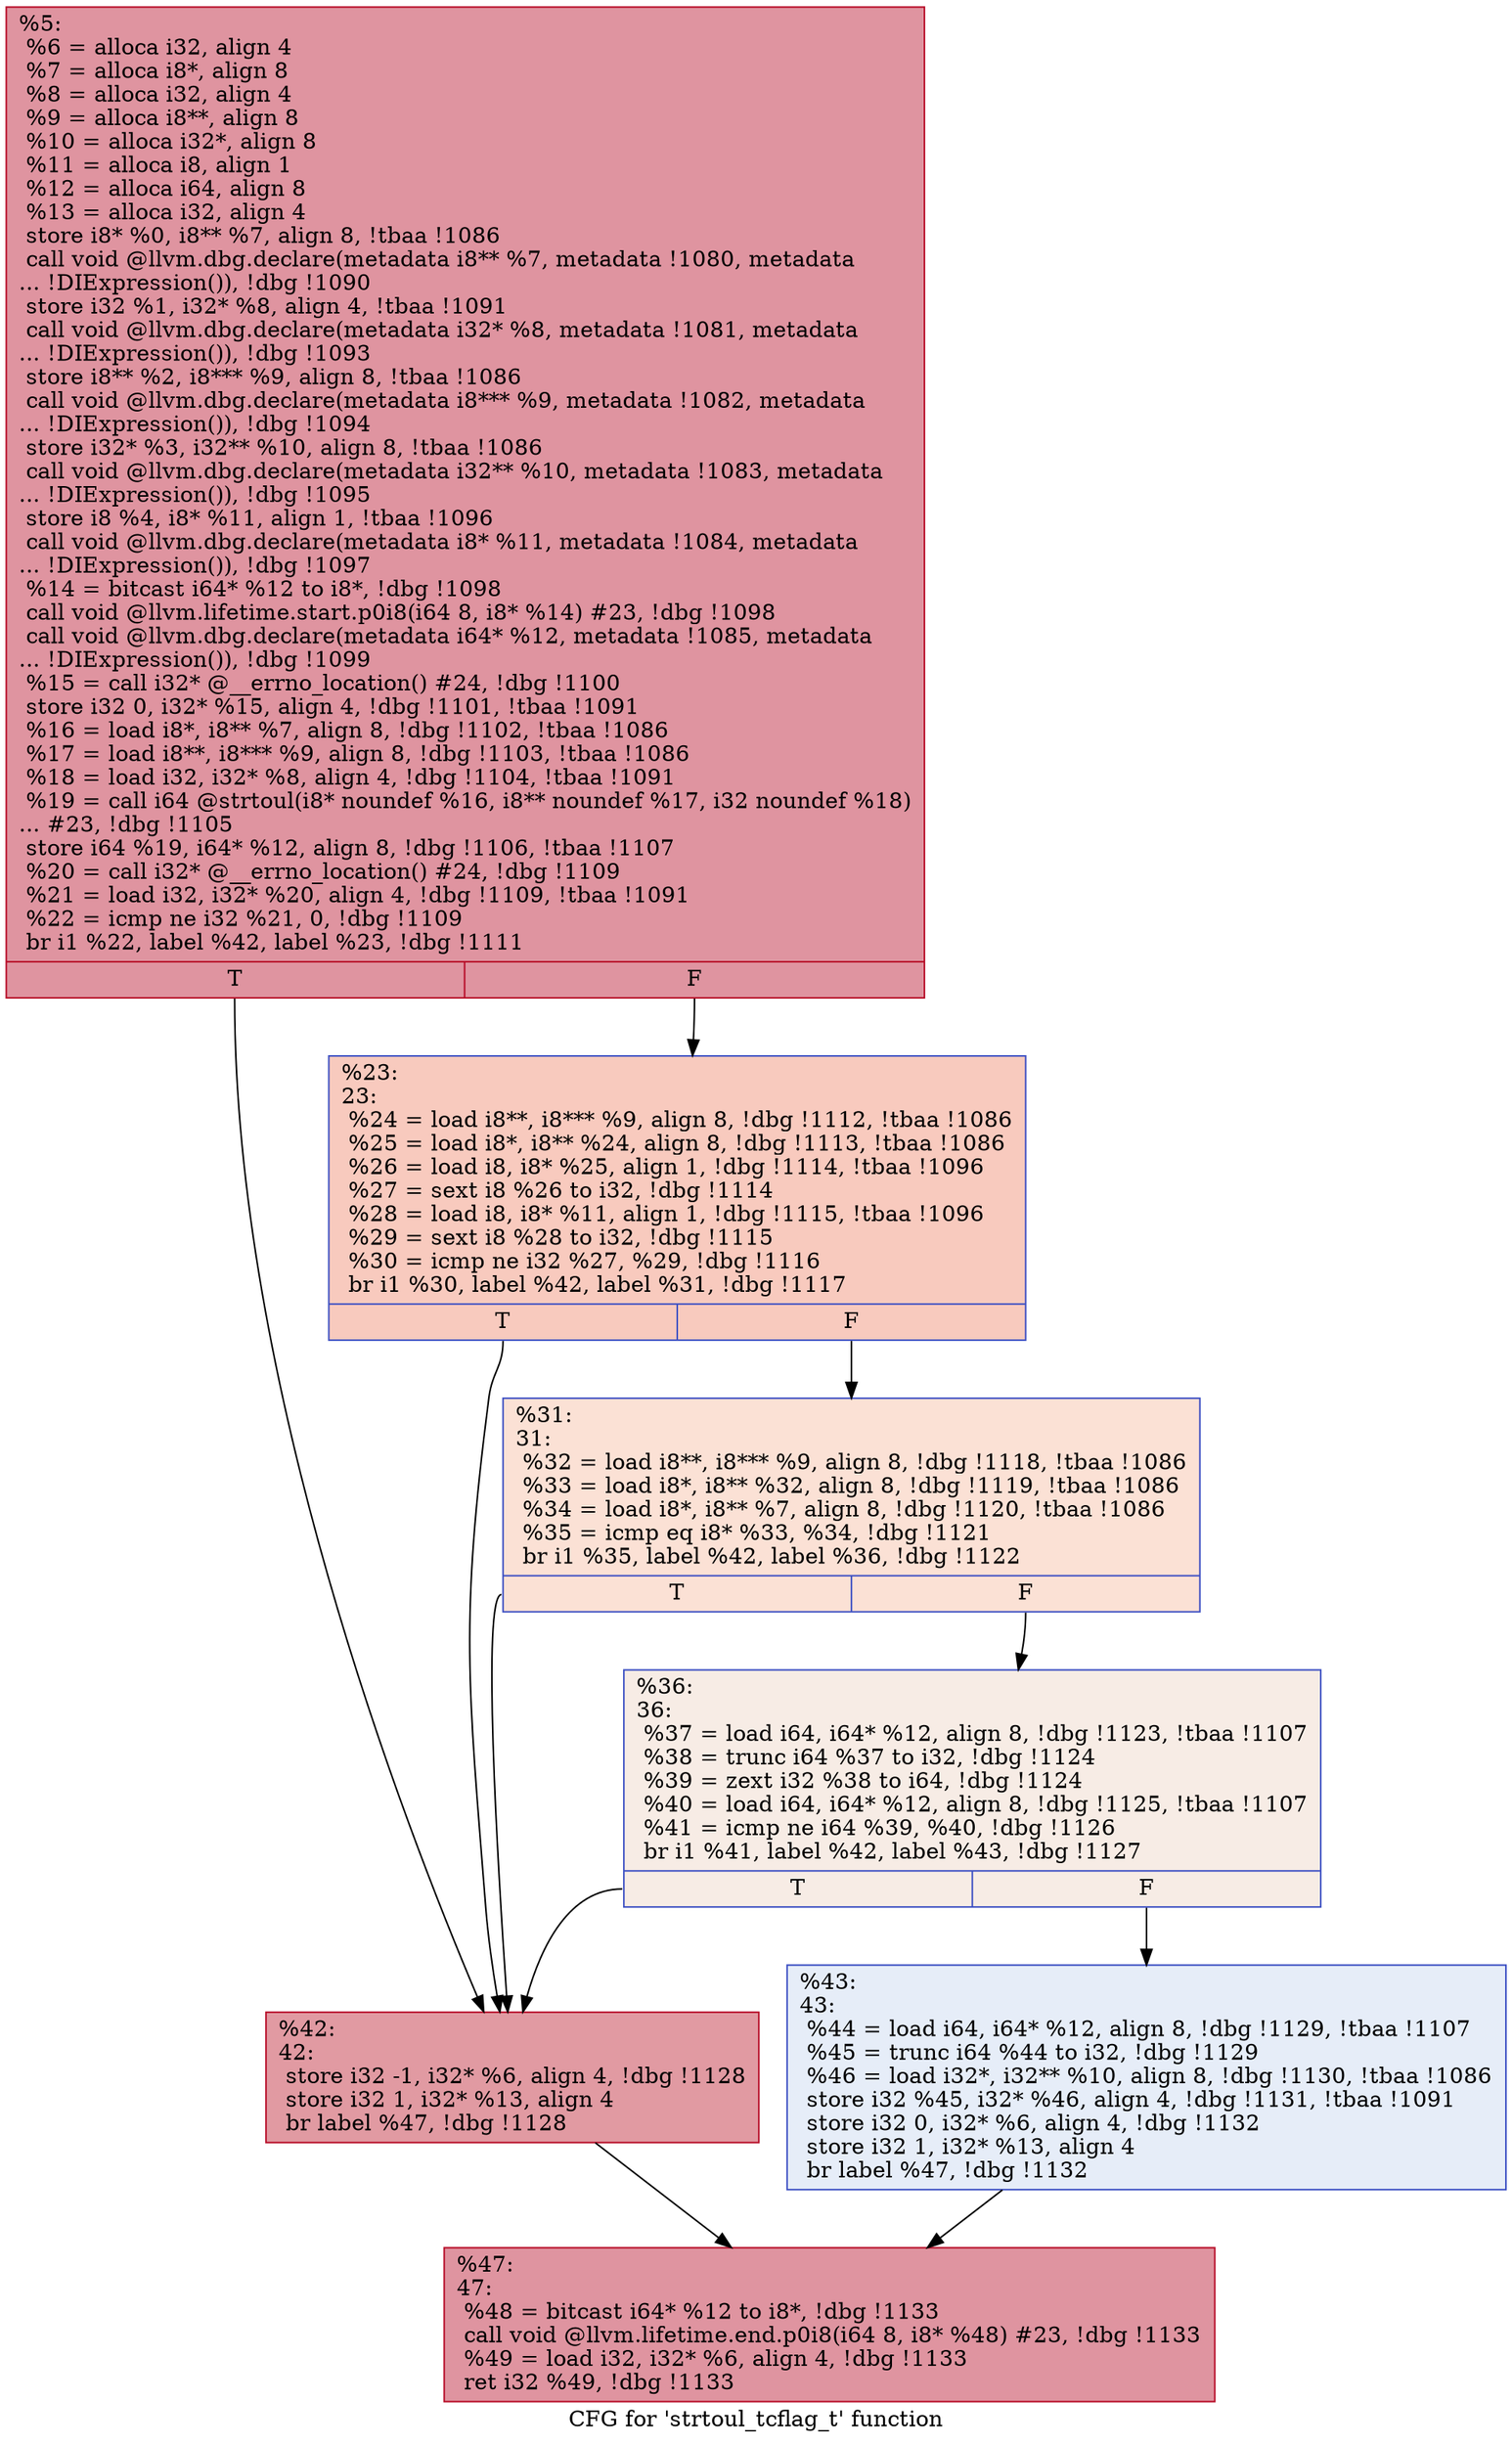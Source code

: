 digraph "CFG for 'strtoul_tcflag_t' function" {
	label="CFG for 'strtoul_tcflag_t' function";

	Node0x16f5940 [shape=record,color="#b70d28ff", style=filled, fillcolor="#b70d2870",label="{%5:\l  %6 = alloca i32, align 4\l  %7 = alloca i8*, align 8\l  %8 = alloca i32, align 4\l  %9 = alloca i8**, align 8\l  %10 = alloca i32*, align 8\l  %11 = alloca i8, align 1\l  %12 = alloca i64, align 8\l  %13 = alloca i32, align 4\l  store i8* %0, i8** %7, align 8, !tbaa !1086\l  call void @llvm.dbg.declare(metadata i8** %7, metadata !1080, metadata\l... !DIExpression()), !dbg !1090\l  store i32 %1, i32* %8, align 4, !tbaa !1091\l  call void @llvm.dbg.declare(metadata i32* %8, metadata !1081, metadata\l... !DIExpression()), !dbg !1093\l  store i8** %2, i8*** %9, align 8, !tbaa !1086\l  call void @llvm.dbg.declare(metadata i8*** %9, metadata !1082, metadata\l... !DIExpression()), !dbg !1094\l  store i32* %3, i32** %10, align 8, !tbaa !1086\l  call void @llvm.dbg.declare(metadata i32** %10, metadata !1083, metadata\l... !DIExpression()), !dbg !1095\l  store i8 %4, i8* %11, align 1, !tbaa !1096\l  call void @llvm.dbg.declare(metadata i8* %11, metadata !1084, metadata\l... !DIExpression()), !dbg !1097\l  %14 = bitcast i64* %12 to i8*, !dbg !1098\l  call void @llvm.lifetime.start.p0i8(i64 8, i8* %14) #23, !dbg !1098\l  call void @llvm.dbg.declare(metadata i64* %12, metadata !1085, metadata\l... !DIExpression()), !dbg !1099\l  %15 = call i32* @__errno_location() #24, !dbg !1100\l  store i32 0, i32* %15, align 4, !dbg !1101, !tbaa !1091\l  %16 = load i8*, i8** %7, align 8, !dbg !1102, !tbaa !1086\l  %17 = load i8**, i8*** %9, align 8, !dbg !1103, !tbaa !1086\l  %18 = load i32, i32* %8, align 4, !dbg !1104, !tbaa !1091\l  %19 = call i64 @strtoul(i8* noundef %16, i8** noundef %17, i32 noundef %18)\l... #23, !dbg !1105\l  store i64 %19, i64* %12, align 8, !dbg !1106, !tbaa !1107\l  %20 = call i32* @__errno_location() #24, !dbg !1109\l  %21 = load i32, i32* %20, align 4, !dbg !1109, !tbaa !1091\l  %22 = icmp ne i32 %21, 0, !dbg !1109\l  br i1 %22, label %42, label %23, !dbg !1111\l|{<s0>T|<s1>F}}"];
	Node0x16f5940:s0 -> Node0x16f5a80;
	Node0x16f5940:s1 -> Node0x16f5990;
	Node0x16f5990 [shape=record,color="#3d50c3ff", style=filled, fillcolor="#ef886b70",label="{%23:\l23:                                               \l  %24 = load i8**, i8*** %9, align 8, !dbg !1112, !tbaa !1086\l  %25 = load i8*, i8** %24, align 8, !dbg !1113, !tbaa !1086\l  %26 = load i8, i8* %25, align 1, !dbg !1114, !tbaa !1096\l  %27 = sext i8 %26 to i32, !dbg !1114\l  %28 = load i8, i8* %11, align 1, !dbg !1115, !tbaa !1096\l  %29 = sext i8 %28 to i32, !dbg !1115\l  %30 = icmp ne i32 %27, %29, !dbg !1116\l  br i1 %30, label %42, label %31, !dbg !1117\l|{<s0>T|<s1>F}}"];
	Node0x16f5990:s0 -> Node0x16f5a80;
	Node0x16f5990:s1 -> Node0x16f59e0;
	Node0x16f59e0 [shape=record,color="#3d50c3ff", style=filled, fillcolor="#f7bca170",label="{%31:\l31:                                               \l  %32 = load i8**, i8*** %9, align 8, !dbg !1118, !tbaa !1086\l  %33 = load i8*, i8** %32, align 8, !dbg !1119, !tbaa !1086\l  %34 = load i8*, i8** %7, align 8, !dbg !1120, !tbaa !1086\l  %35 = icmp eq i8* %33, %34, !dbg !1121\l  br i1 %35, label %42, label %36, !dbg !1122\l|{<s0>T|<s1>F}}"];
	Node0x16f59e0:s0 -> Node0x16f5a80;
	Node0x16f59e0:s1 -> Node0x16f5a30;
	Node0x16f5a30 [shape=record,color="#3d50c3ff", style=filled, fillcolor="#ecd3c570",label="{%36:\l36:                                               \l  %37 = load i64, i64* %12, align 8, !dbg !1123, !tbaa !1107\l  %38 = trunc i64 %37 to i32, !dbg !1124\l  %39 = zext i32 %38 to i64, !dbg !1124\l  %40 = load i64, i64* %12, align 8, !dbg !1125, !tbaa !1107\l  %41 = icmp ne i64 %39, %40, !dbg !1126\l  br i1 %41, label %42, label %43, !dbg !1127\l|{<s0>T|<s1>F}}"];
	Node0x16f5a30:s0 -> Node0x16f5a80;
	Node0x16f5a30:s1 -> Node0x16f5ad0;
	Node0x16f5a80 [shape=record,color="#b70d28ff", style=filled, fillcolor="#bb1b2c70",label="{%42:\l42:                                               \l  store i32 -1, i32* %6, align 4, !dbg !1128\l  store i32 1, i32* %13, align 4\l  br label %47, !dbg !1128\l}"];
	Node0x16f5a80 -> Node0x16f5b20;
	Node0x16f5ad0 [shape=record,color="#3d50c3ff", style=filled, fillcolor="#c7d7f070",label="{%43:\l43:                                               \l  %44 = load i64, i64* %12, align 8, !dbg !1129, !tbaa !1107\l  %45 = trunc i64 %44 to i32, !dbg !1129\l  %46 = load i32*, i32** %10, align 8, !dbg !1130, !tbaa !1086\l  store i32 %45, i32* %46, align 4, !dbg !1131, !tbaa !1091\l  store i32 0, i32* %6, align 4, !dbg !1132\l  store i32 1, i32* %13, align 4\l  br label %47, !dbg !1132\l}"];
	Node0x16f5ad0 -> Node0x16f5b20;
	Node0x16f5b20 [shape=record,color="#b70d28ff", style=filled, fillcolor="#b70d2870",label="{%47:\l47:                                               \l  %48 = bitcast i64* %12 to i8*, !dbg !1133\l  call void @llvm.lifetime.end.p0i8(i64 8, i8* %48) #23, !dbg !1133\l  %49 = load i32, i32* %6, align 4, !dbg !1133\l  ret i32 %49, !dbg !1133\l}"];
}
